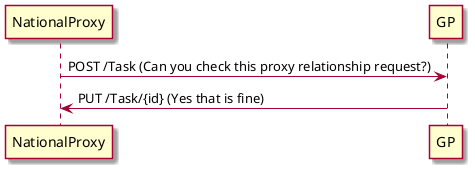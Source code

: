 @startuml

skin rose

NationalProxy -> GP: POST /Task (Can you check this proxy relationship request?)
GP -> NationalProxy: PUT /Task/{id} (Yes that is fine)

@enduml
